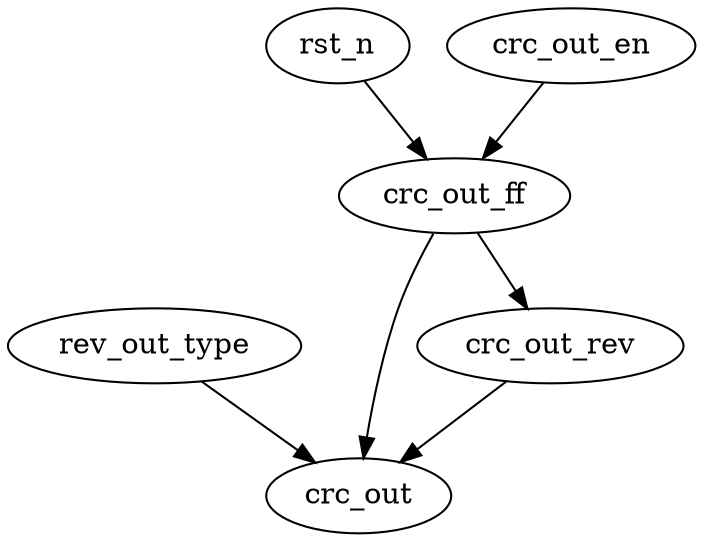 strict digraph "" {
	rev_out_type	 [complexity=4,
		importance=0.0227274990255,
		rank=0.00568187475638];
	crc_out	 [complexity=0,
		importance=0.016793940276,
		rank=0.0];
	rev_out_type -> crc_out;
	crc_out_rev	 [complexity=4,
		importance=0.0320034110435,
		rank=0.00800085276088];
	crc_out_rev -> crc_out;
	rst_n	 [complexity=69,
		importance=2.0935761432,
		rank=0.0303416832348];
	crc_out_ff	 [complexity=68,
		importance=1.04382129223,
		rank=0.015350313121];
	rst_n -> crc_out_ff;
	crc_out_ff -> crc_out_rev;
	crc_out_ff -> crc_out;
	crc_out_en	 [complexity=69,
		importance=1.04975485098,
		rank=0.0152138384199];
	crc_out_en -> crc_out_ff;
}

